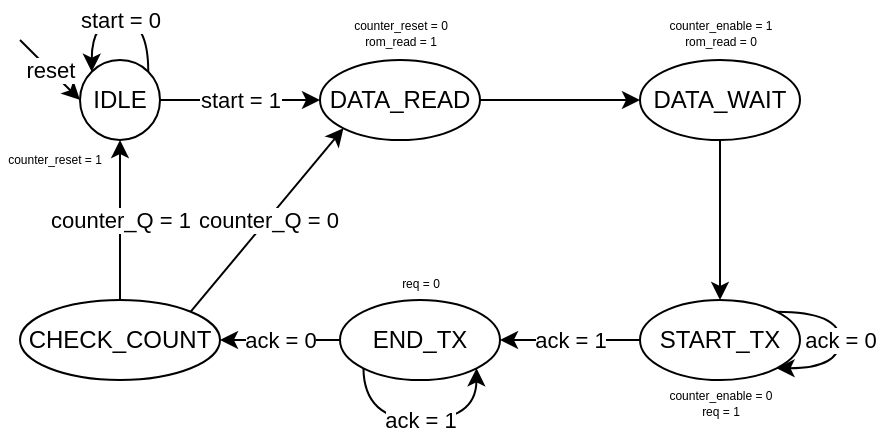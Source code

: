 <mxfile version="26.1.1">
  <diagram name="Pagina-1" id="rOT93RseFwFXbodsRm7L">
    <mxGraphModel dx="470" dy="321" grid="1" gridSize="10" guides="1" tooltips="1" connect="1" arrows="1" fold="1" page="1" pageScale="1" pageWidth="8268" pageHeight="1169" math="0" shadow="0">
      <root>
        <mxCell id="0" />
        <mxCell id="1" parent="0" />
        <mxCell id="ZrBkXSx4t8RdNaZ83y0n-121" value="" style="edgeStyle=orthogonalEdgeStyle;rounded=0;orthogonalLoop=1;jettySize=auto;html=1;" parent="1" source="ZrBkXSx4t8RdNaZ83y0n-110" target="ZrBkXSx4t8RdNaZ83y0n-114" edge="1">
          <mxGeometry relative="1" as="geometry" />
        </mxCell>
        <mxCell id="ZrBkXSx4t8RdNaZ83y0n-129" value="start = 1" style="edgeLabel;html=1;align=center;verticalAlign=middle;resizable=0;points=[];" parent="ZrBkXSx4t8RdNaZ83y0n-121" vertex="1" connectable="0">
          <mxGeometry relative="1" as="geometry">
            <mxPoint as="offset" />
          </mxGeometry>
        </mxCell>
        <mxCell id="ZrBkXSx4t8RdNaZ83y0n-110" value="IDLE" style="ellipse;whiteSpace=wrap;html=1;aspect=fixed;" parent="1" vertex="1">
          <mxGeometry x="200" y="560" width="40" height="40" as="geometry" />
        </mxCell>
        <mxCell id="ZrBkXSx4t8RdNaZ83y0n-112" style="edgeStyle=orthogonalEdgeStyle;rounded=0;orthogonalLoop=1;jettySize=auto;html=1;exitX=1;exitY=0;exitDx=0;exitDy=0;entryX=0;entryY=0;entryDx=0;entryDy=0;curved=1;" parent="1" source="ZrBkXSx4t8RdNaZ83y0n-110" target="ZrBkXSx4t8RdNaZ83y0n-110" edge="1">
          <mxGeometry relative="1" as="geometry">
            <Array as="points">
              <mxPoint x="234" y="540" />
              <mxPoint x="206" y="540" />
            </Array>
          </mxGeometry>
        </mxCell>
        <mxCell id="ZrBkXSx4t8RdNaZ83y0n-113" value="start = 0" style="edgeLabel;html=1;align=center;verticalAlign=middle;resizable=0;points=[];" parent="ZrBkXSx4t8RdNaZ83y0n-112" vertex="1" connectable="0">
          <mxGeometry relative="1" as="geometry">
            <mxPoint as="offset" />
          </mxGeometry>
        </mxCell>
        <mxCell id="ZrBkXSx4t8RdNaZ83y0n-122" value="" style="edgeStyle=orthogonalEdgeStyle;rounded=0;orthogonalLoop=1;jettySize=auto;html=1;" parent="1" source="ZrBkXSx4t8RdNaZ83y0n-114" target="ZrBkXSx4t8RdNaZ83y0n-115" edge="1">
          <mxGeometry relative="1" as="geometry" />
        </mxCell>
        <mxCell id="ZrBkXSx4t8RdNaZ83y0n-114" value="DATA_READ" style="ellipse;whiteSpace=wrap;html=1;" parent="1" vertex="1">
          <mxGeometry x="320" y="560" width="80" height="40" as="geometry" />
        </mxCell>
        <mxCell id="ZrBkXSx4t8RdNaZ83y0n-123" value="" style="edgeStyle=orthogonalEdgeStyle;rounded=0;orthogonalLoop=1;jettySize=auto;html=1;" parent="1" source="ZrBkXSx4t8RdNaZ83y0n-115" target="ZrBkXSx4t8RdNaZ83y0n-116" edge="1">
          <mxGeometry relative="1" as="geometry" />
        </mxCell>
        <mxCell id="ZrBkXSx4t8RdNaZ83y0n-115" value="DATA_WAIT" style="ellipse;whiteSpace=wrap;html=1;" parent="1" vertex="1">
          <mxGeometry x="480" y="560" width="80" height="40" as="geometry" />
        </mxCell>
        <mxCell id="ZrBkXSx4t8RdNaZ83y0n-124" value="" style="edgeStyle=orthogonalEdgeStyle;rounded=0;orthogonalLoop=1;jettySize=auto;html=1;" parent="1" source="ZrBkXSx4t8RdNaZ83y0n-116" target="ZrBkXSx4t8RdNaZ83y0n-117" edge="1">
          <mxGeometry relative="1" as="geometry" />
        </mxCell>
        <mxCell id="ZrBkXSx4t8RdNaZ83y0n-137" value="ack = 1" style="edgeLabel;html=1;align=center;verticalAlign=middle;resizable=0;points=[];" parent="ZrBkXSx4t8RdNaZ83y0n-124" vertex="1" connectable="0">
          <mxGeometry relative="1" as="geometry">
            <mxPoint as="offset" />
          </mxGeometry>
        </mxCell>
        <mxCell id="ZrBkXSx4t8RdNaZ83y0n-116" value="START_TX" style="ellipse;whiteSpace=wrap;html=1;" parent="1" vertex="1">
          <mxGeometry x="480" y="680" width="80" height="40" as="geometry" />
        </mxCell>
        <mxCell id="ZrBkXSx4t8RdNaZ83y0n-125" value="" style="edgeStyle=orthogonalEdgeStyle;rounded=0;orthogonalLoop=1;jettySize=auto;html=1;" parent="1" source="ZrBkXSx4t8RdNaZ83y0n-117" target="ZrBkXSx4t8RdNaZ83y0n-118" edge="1">
          <mxGeometry relative="1" as="geometry" />
        </mxCell>
        <mxCell id="ZrBkXSx4t8RdNaZ83y0n-140" value="ack = 0" style="edgeLabel;html=1;align=center;verticalAlign=middle;resizable=0;points=[];" parent="ZrBkXSx4t8RdNaZ83y0n-125" vertex="1" connectable="0">
          <mxGeometry relative="1" as="geometry">
            <mxPoint as="offset" />
          </mxGeometry>
        </mxCell>
        <mxCell id="ZrBkXSx4t8RdNaZ83y0n-117" value="END_TX" style="ellipse;whiteSpace=wrap;html=1;" parent="1" vertex="1">
          <mxGeometry x="330" y="680" width="80" height="40" as="geometry" />
        </mxCell>
        <mxCell id="ZrBkXSx4t8RdNaZ83y0n-126" value="" style="edgeStyle=orthogonalEdgeStyle;rounded=0;orthogonalLoop=1;jettySize=auto;html=1;" parent="1" source="ZrBkXSx4t8RdNaZ83y0n-118" target="ZrBkXSx4t8RdNaZ83y0n-110" edge="1">
          <mxGeometry relative="1" as="geometry" />
        </mxCell>
        <mxCell id="ZrBkXSx4t8RdNaZ83y0n-141" value="counter_Q = 1" style="edgeLabel;html=1;align=center;verticalAlign=middle;resizable=0;points=[];" parent="ZrBkXSx4t8RdNaZ83y0n-126" vertex="1" connectable="0">
          <mxGeometry relative="1" as="geometry">
            <mxPoint as="offset" />
          </mxGeometry>
        </mxCell>
        <mxCell id="ZrBkXSx4t8RdNaZ83y0n-128" style="rounded=0;orthogonalLoop=1;jettySize=auto;html=1;exitX=1;exitY=0;exitDx=0;exitDy=0;entryX=0;entryY=1;entryDx=0;entryDy=0;" parent="1" source="ZrBkXSx4t8RdNaZ83y0n-118" target="ZrBkXSx4t8RdNaZ83y0n-114" edge="1">
          <mxGeometry relative="1" as="geometry" />
        </mxCell>
        <mxCell id="ZrBkXSx4t8RdNaZ83y0n-142" value="counter_Q = 0" style="edgeLabel;html=1;align=center;verticalAlign=middle;resizable=0;points=[];" parent="ZrBkXSx4t8RdNaZ83y0n-128" vertex="1" connectable="0">
          <mxGeometry relative="1" as="geometry">
            <mxPoint as="offset" />
          </mxGeometry>
        </mxCell>
        <mxCell id="ZrBkXSx4t8RdNaZ83y0n-118" value="CHECK_COUNT" style="ellipse;whiteSpace=wrap;html=1;" parent="1" vertex="1">
          <mxGeometry x="170" y="680" width="100" height="40" as="geometry" />
        </mxCell>
        <mxCell id="ZrBkXSx4t8RdNaZ83y0n-119" value="" style="endArrow=classic;html=1;rounded=0;entryX=0;entryY=0.5;entryDx=0;entryDy=0;" parent="1" target="ZrBkXSx4t8RdNaZ83y0n-110" edge="1">
          <mxGeometry width="50" height="50" relative="1" as="geometry">
            <mxPoint x="170" y="550" as="sourcePoint" />
            <mxPoint x="170" y="510" as="targetPoint" />
          </mxGeometry>
        </mxCell>
        <mxCell id="ZrBkXSx4t8RdNaZ83y0n-120" value="reset" style="edgeLabel;html=1;align=center;verticalAlign=middle;resizable=0;points=[];" parent="ZrBkXSx4t8RdNaZ83y0n-119" vertex="1" connectable="0">
          <mxGeometry relative="1" as="geometry">
            <mxPoint as="offset" />
          </mxGeometry>
        </mxCell>
        <mxCell id="ZrBkXSx4t8RdNaZ83y0n-134" value="" style="endArrow=classic;html=1;rounded=0;exitX=0;exitY=1;exitDx=0;exitDy=0;entryX=1;entryY=1;entryDx=0;entryDy=0;curved=1;" parent="1" source="ZrBkXSx4t8RdNaZ83y0n-117" target="ZrBkXSx4t8RdNaZ83y0n-117" edge="1">
          <mxGeometry width="50" height="50" relative="1" as="geometry">
            <mxPoint x="380" y="730" as="sourcePoint" />
            <mxPoint x="430" y="680" as="targetPoint" />
            <Array as="points">
              <mxPoint x="342" y="740" />
              <mxPoint x="398" y="740" />
            </Array>
          </mxGeometry>
        </mxCell>
        <mxCell id="ZrBkXSx4t8RdNaZ83y0n-139" value="ack = 1" style="edgeLabel;html=1;align=center;verticalAlign=middle;resizable=0;points=[];" parent="ZrBkXSx4t8RdNaZ83y0n-134" vertex="1" connectable="0">
          <mxGeometry relative="1" as="geometry">
            <mxPoint as="offset" />
          </mxGeometry>
        </mxCell>
        <mxCell id="ZrBkXSx4t8RdNaZ83y0n-135" style="edgeStyle=orthogonalEdgeStyle;rounded=0;orthogonalLoop=1;jettySize=auto;html=1;exitX=1;exitY=0;exitDx=0;exitDy=0;entryX=1;entryY=1;entryDx=0;entryDy=0;curved=1;" parent="1" source="ZrBkXSx4t8RdNaZ83y0n-116" target="ZrBkXSx4t8RdNaZ83y0n-116" edge="1">
          <mxGeometry relative="1" as="geometry">
            <Array as="points">
              <mxPoint x="580" y="686" />
              <mxPoint x="580" y="714" />
            </Array>
          </mxGeometry>
        </mxCell>
        <mxCell id="ZrBkXSx4t8RdNaZ83y0n-136" value="ack = 0" style="edgeLabel;html=1;align=center;verticalAlign=middle;resizable=0;points=[];" parent="ZrBkXSx4t8RdNaZ83y0n-135" vertex="1" connectable="0">
          <mxGeometry relative="1" as="geometry">
            <mxPoint as="offset" />
          </mxGeometry>
        </mxCell>
        <mxCell id="ZrBkXSx4t8RdNaZ83y0n-143" value="&lt;div style=&quot;line-height: 60%;&quot;&gt;&lt;font style=&quot;font-size: 6px; line-height: 60%;&quot;&gt;counter_reset = 0&lt;/font&gt;&lt;/div&gt;&lt;div style=&quot;line-height: 60%;&quot;&gt;&lt;font style=&quot;font-size: 6px; line-height: 60%;&quot;&gt;rom_read = 1&lt;/font&gt;&lt;/div&gt;" style="text;html=1;align=center;verticalAlign=middle;whiteSpace=wrap;rounded=0;spacing=2;" parent="1" vertex="1">
          <mxGeometry x="332.5" y="530" width="55" height="30" as="geometry" />
        </mxCell>
        <mxCell id="ZrBkXSx4t8RdNaZ83y0n-144" value="&lt;div style=&quot;line-height: 60%;&quot;&gt;&lt;font style=&quot;font-size: 6px; line-height: 60%;&quot;&gt;counter_reset = 1&lt;/font&gt;&lt;/div&gt;" style="text;html=1;align=center;verticalAlign=middle;whiteSpace=wrap;rounded=0;spacing=2;" parent="1" vertex="1">
          <mxGeometry x="160" y="600" width="55" height="15" as="geometry" />
        </mxCell>
        <mxCell id="ZrBkXSx4t8RdNaZ83y0n-145" value="&lt;div style=&quot;line-height: 60%;&quot;&gt;&lt;font style=&quot;font-size: 6px; line-height: 60%;&quot;&gt;counter_enable = 1&lt;/font&gt;&lt;/div&gt;&lt;div style=&quot;line-height: 60%;&quot;&gt;&lt;font style=&quot;font-size: 6px; line-height: 60%;&quot;&gt;rom_read = 0&lt;/font&gt;&lt;/div&gt;" style="text;html=1;align=center;verticalAlign=middle;whiteSpace=wrap;rounded=0;spacing=2;" parent="1" vertex="1">
          <mxGeometry x="492.5" y="530" width="55" height="30" as="geometry" />
        </mxCell>
        <mxCell id="ZrBkXSx4t8RdNaZ83y0n-146" value="&lt;div style=&quot;line-height: 60%;&quot;&gt;&lt;font style=&quot;font-size: 6px; line-height: 60%;&quot;&gt;counter_enable = 0&lt;/font&gt;&lt;/div&gt;&lt;div style=&quot;line-height: 60%;&quot;&gt;&lt;font style=&quot;font-size: 6px; line-height: 60%;&quot;&gt;req = 1&lt;/font&gt;&lt;/div&gt;" style="text;html=1;align=center;verticalAlign=middle;whiteSpace=wrap;rounded=0;spacing=2;" parent="1" vertex="1">
          <mxGeometry x="492.5" y="720" width="55" height="20" as="geometry" />
        </mxCell>
        <mxCell id="ZrBkXSx4t8RdNaZ83y0n-148" value="&lt;div style=&quot;line-height: 60%;&quot;&gt;&lt;font style=&quot;font-size: 6px; line-height: 60%;&quot;&gt;req = 0&lt;/font&gt;&lt;/div&gt;" style="text;html=1;align=center;verticalAlign=middle;whiteSpace=wrap;rounded=0;spacing=2;" parent="1" vertex="1">
          <mxGeometry x="342.5" y="660" width="55" height="20" as="geometry" />
        </mxCell>
      </root>
    </mxGraphModel>
  </diagram>
</mxfile>
